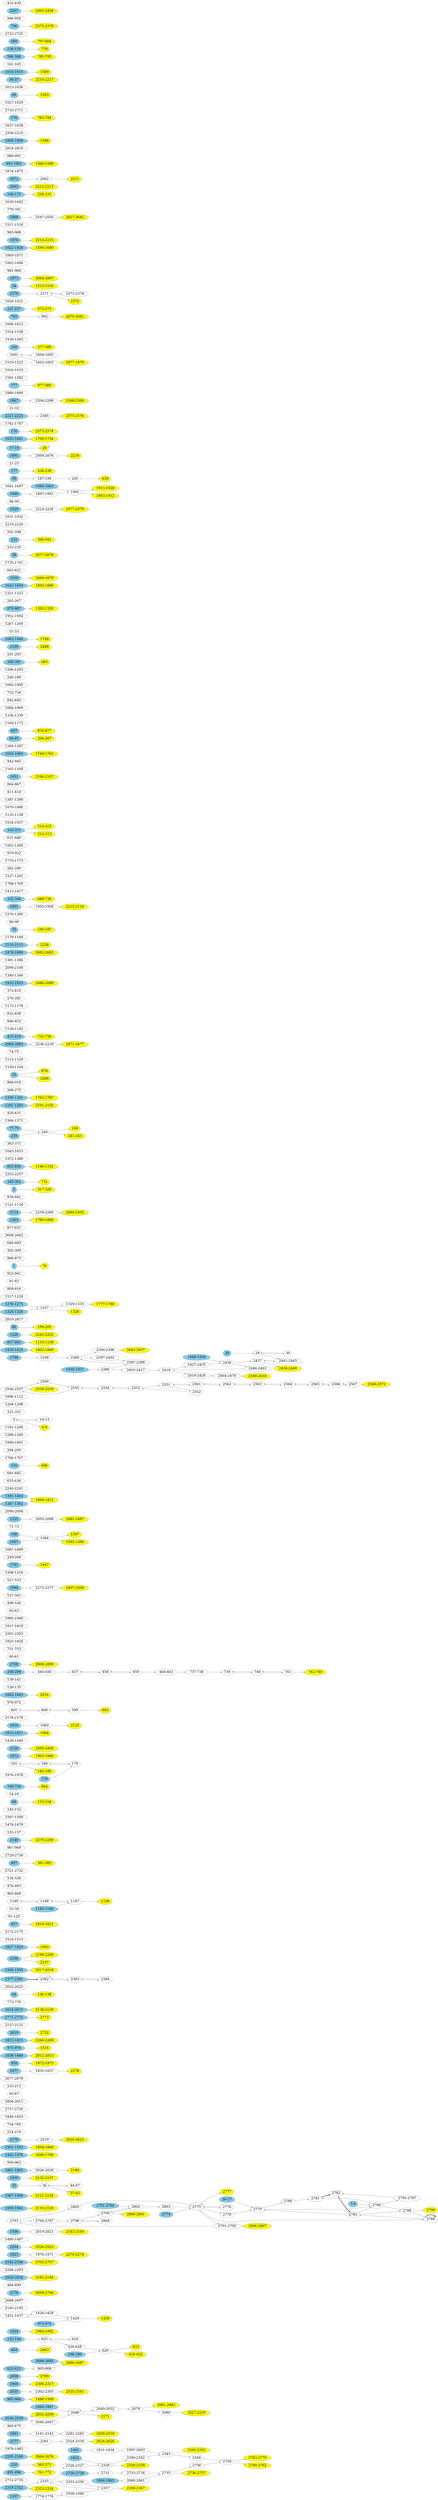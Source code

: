 digraph SpacerGraph {
rankdir="LR";
node [fontsize = 40];
"1441"[style=filled, fillcolor=skyblue]
"1831-1834"
"1997-2003"
"2343"
"2345-2352"[style=filled, fillcolor=yellow]
"2712-2716"
"491-496"[style=filled, fillcolor=skyblue]
"761-772"[style=filled, fillcolor=yellow]
"2318-2322"[style=filled, fillcolor=skyblue]
"2325"
"2353-2356"
"2357"
"2358-2367"[style=filled, fillcolor=yellow]
"220"[style=filled, fillcolor=skyblue]
"562-571"[style=filled, fillcolor=yellow]
"2295-2300"[style=filled, fillcolor=skyblue]
"2664-2676"[style=filled, fillcolor=yellow]
"2726-2728"[style=filled, fillcolor=skyblue]
"2731"
"2733-2734"
"2735"
"2758"
"2759"
"2763-2770"[style=filled, fillcolor=yellow]
"1979-1983"
"2177"[style=filled, fillcolor=skyblue]
"2301"
"2524-2534"
"2624-2626"[style=filled, fillcolor=yellow]
"1841"[style=filled, fillcolor=skyblue]
"2141-2142"
"2281-2283"
"2509-2518"[style=filled, fillcolor=yellow]
"469-475"
"1844-1847"[style=filled, fillcolor=skyblue]
"2048"
"2049-2052"
"2079"
"2081-2083"[style=filled, fillcolor=yellow]
"965-966"[style=filled, fillcolor=skyblue]
"1488-1500"[style=filled, fillcolor=yellow]
"2035"[style=filled, fillcolor=skyblue]
"2302-2305"
"2535-2541"[style=filled, fillcolor=yellow]
"1866"[style=filled, fillcolor=skyblue]
"2306-2317"[style=filled, fillcolor=yellow]
"2698"[style=filled, fillcolor=skyblue]
"2709"[style=filled, fillcolor=yellow]
"2684-2685"[style=filled, fillcolor=skyblue]
"2686-2687"[style=filled, fillcolor=yellow]
"464"[style=filled, fillcolor=skyblue]
"2663"[style=filled, fillcolor=yellow]
"142-144"[style=filled, fillcolor=skyblue]
"625"
"624"
"2036-2039"[style=filled, fillcolor=skyblue]
"2053-2059"[style=filled, fillcolor=yellow]
"1824"[style=filled, fillcolor=skyblue]
"1984-1992"[style=filled, fillcolor=yellow]
"1822"[style=filled, fillcolor=skyblue]
"2328"
"2340-2342"
"2344"
"2760-2762"[style=filled, fillcolor=yellow]
"1431-1437"
"1426-1428"
"1429"
"2185-2195"
"2688-2697"
"2176"[style=filled, fillcolor=skyblue]
"2699-2700"[style=filled, fillcolor=yellow]
"484-490"
"2029-2034"[style=filled, fillcolor=skyblue]
"2181-2184"[style=filled, fillcolor=yellow]
"2284-2293"
"2542-2546"[style=filled, fillcolor=skyblue]
"2703-2707"[style=filled, fillcolor=yellow]
"1823"[style=filled, fillcolor=skyblue]
"1970-1971"
"2270-2274"[style=filled, fillcolor=yellow]
"2294"[style=filled, fillcolor=skyblue]
"2520-2523"[style=filled, fillcolor=yellow]
"1480-1487"
"1506"[style=filled, fillcolor=skyblue]
"2019-2021"
"2143-2169"[style=filled, fillcolor=yellow]
"2793"
"2805"
"2775"
"2791-2792"
"2806-2807"[style=filled, fillcolor=yellow]
"1959-1963"[style=filled, fillcolor=skyblue]
"2119-2120"[style=filled, fillcolor=yellow]
"1967-1968"[style=filled, fillcolor=skyblue]
"2121-2124"[style=filled, fillcolor=yellow]
"35"[style=filled, fillcolor=skyblue]
"36"
"44-47"
"37-43"[style=filled, fillcolor=yellow]
"1830"[style=filled, fillcolor=skyblue]
"2132-2137"[style=filled, fillcolor=yellow]
"2040-2047"
"2171"[style=filled, fillcolor=yellow]
"1861-1863"[style=filled, fillcolor=skyblue]
"2026-2028"
"2180"[style=filled, fillcolor=yellow]
"959-963"
"1442-1476"[style=filled, fillcolor=skyblue]
"1698-1708"[style=filled, fillcolor=yellow]
"1854-1860"[style=filled, fillcolor=yellow]
"2323-2324"[style=filled, fillcolor=yellow]
"2170"[style=filled, fillcolor=skyblue]
"2519"
"2620-2623"[style=filled, fillcolor=yellow]
"214-219"
"754-760"
"1848-1853"
"2717-2720"
"2004-2011"
"65-67"
"210-213"
"2677-2678"
"1477"[style=filled, fillcolor=skyblue]
"1835-1837"
"2278"[style=filled, fillcolor=yellow]
"958"[style=filled, fillcolor=skyblue]
"1972-1975"[style=filled, fillcolor=yellow]
"1838-1840"[style=filled, fillcolor=skyblue]
"2012-2013"[style=filled, fillcolor=yellow]
"975-976"[style=filled, fillcolor=skyblue]
"1514"[style=filled, fillcolor=yellow]
"1813-1815"[style=filled, fillcolor=skyblue]
"2268-2269"[style=filled, fillcolor=yellow]
"2619"[style=filled, fillcolor=skyblue]
"2732"[style=filled, fillcolor=yellow]
"2127-2131"
"2771-2772"[style=filled, fillcolor=skyblue]
"2773"[style=filled, fillcolor=yellow]
"2014-2015"[style=filled, fillcolor=skyblue]
"2138-2139"[style=filled, fillcolor=yellow]
"773-776"
"64"[style=filled, fillcolor=skyblue]
"136-138"[style=filled, fillcolor=yellow]
"2022-2025"
"2377-2381"[style=filled, fillcolor=skyblue]
"2382"
"973-974"[style=filled, fillcolor=skyblue]
"1430"[style=filled, fillcolor=yellow]
"1504-1505"[style=filled, fillcolor=skyblue]
"2017-2018"[style=filled, fillcolor=yellow]
"2196"[style=filled, fillcolor=skyblue]
"2198-2200"[style=filled, fillcolor=yellow]
"1827-1829"[style=filled, fillcolor=skyblue]
"1993"[style=filled, fillcolor=yellow]
"1510-1513"
"2172-2175"
"957"[style=filled, fillcolor=skyblue]
"1819-1821"[style=filled, fillcolor=yellow]
"91-125"
"33-34"
"1189"
"1188"
"1187"
"1190"[style=filled, fillcolor=yellow]
"1501-1503"[style=filled, fillcolor=skyblue]
"2778"
"2779"
"2780"
"2781"
"2782"
"2783"
"2784"
"2788"
"2790"[style=filled, fillcolor=yellow]
"465-468"
"476-483"
"534-536"
"2721-2722"
"497"[style=filled, fillcolor=skyblue]
"581-585"[style=filled, fillcolor=yellow]
"2729-2730"
"967-969"
"2140"[style=filled, fillcolor=skyblue]
"2279-2280"[style=filled, fillcolor=yellow]
"155-157"
"1478-1479"
"2701-2702"[style=filled, fillcolor=skyblue]
"2802"
"2799"
"2803"
"2777"[style=filled, fillcolor=yellow]
"1507-1509"
"145-152"
"68"[style=filled, fillcolor=skyblue]
"153-154"[style=filled, fillcolor=yellow]
"14-16"
"749-750"[style=filled, fillcolor=skyblue]
"964"[style=filled, fillcolor=yellow]
"1976-1978"
"181"
"180"
"179"
"1812"[style=filled, fillcolor=skyblue]
"1965-1966"[style=filled, fillcolor=yellow]
"2126"[style=filled, fillcolor=skyblue]
"2495-2496"[style=filled, fillcolor=yellow]
"1438-1440"
"1810-1811"[style=filled, fillcolor=skyblue]
"1964"[style=filled, fillcolor=yellow]
"1816"[style=filled, fillcolor=skyblue]
"1969"
"2125"[style=filled, fillcolor=yellow]
"2178-2179"
"601"
"600"
"599"
"602"[style=filled, fillcolor=yellow]
"970-972"
"1842-1843"[style=filled, fillcolor=skyblue]
"2016"[style=filled, fillcolor=yellow]
"126-135"
"1864-1865"[style=filled, fillcolor=skyblue]
"2060-2061"
"2736-2757"[style=filled, fillcolor=yellow]
"139-141"
"208-209"[style=filled, fillcolor=skyblue]
"440-456"
"457"
"458"
"459"
"460-463"
"737-738"
"739"
"740"
"741"
"742-748"[style=filled, fillcolor=yellow]
"2808-2809"[style=filled, fillcolor=yellow]
"60-61"
"751-753"
"1825-1826"
"2201-2203"
"1817-1818"
"1995-1996"
"62-63"
"2197"[style=filled, fillcolor=yellow]
"498-526"
"537-561"
"1994"[style=filled, fillcolor=skyblue]
"2275-2277"
"2497-2508"[style=filled, fillcolor=yellow]
"527-533"
"1208-1216"
"1781"[style=filled, fillcolor=skyblue]
"1947"[style=filled, fillcolor=yellow]
"249-264"
"1087-1089"
"198"[style=filled, fillcolor=skyblue]
"1584"
"1587"[style=filled, fillcolor=yellow]
"71-73"
"1225"[style=filled, fillcolor=skyblue]
"2095-2098"
"2481-2487"[style=filled, fillcolor=yellow]
"2090-2094"
"1391-1403"[style=filled, fillcolor=skyblue]
"1404-1412"[style=filled, fillcolor=yellow]
"2240-2241"
"635-636"
"681-682"
"316"[style=filled, fillcolor=skyblue]
"686"[style=filled, fillcolor=yellow]
"1766-1767"
"294-295"
"1090-1091"
"1288-1289"
"2708"[style=filled, fillcolor=skyblue]
"1191-1206"
"2794-2797"
"2798"
"2804"
"2800-2801"[style=filled, fillcolor=yellow]
"5"
"10-13"
"6-9"[style=filled, fillcolor=yellow]
"2080"
"2227-2235"[style=filled, fillcolor=yellow]
"321-331"
"1294-1298"
"1096-1112"
"2556-2557"
"2560"
"2555"
"2554"
"2553"
"2551"
"2561"
"2562"
"2563"
"2564"
"2565"
"2566"
"2567"
"2568-2572"[style=filled, fillcolor=yellow]
"26-27"[style=filled, fillcolor=skyblue]
"1788"[style=filled, fillcolor=skyblue]
"2108"
"2389"
"2397-2402"
"2387-2388"
"1418-1425"[style=filled, fillcolor=skyblue]
"1802-1809"[style=filled, fillcolor=yellow]
"3-4"[style=filled, fillcolor=skyblue]
"2785-2787"
"857-863"[style=filled, fillcolor=skyblue]
"1153-1158"[style=filled, fillcolor=yellow]
"1226"[style=filled, fillcolor=skyblue]
"2242-2252"[style=filled, fillcolor=yellow]
"1207"[style=filled, fillcolor=skyblue]
"1774-1776"
"1938-1946"
"2326-2327"
"2329-2339"[style=filled, fillcolor=yellow]
"80"[style=filled, fillcolor=skyblue]
"199-205"[style=filled, fillcolor=yellow]
"2810-2817"
"1270-1275"[style=filled, fillcolor=skyblue]
"1327"
"1329-1335"
"1777-1780"[style=filled, fillcolor=yellow]
"1347-1362"[style=filled, fillcolor=skyblue]
"2384"
"2383"
"1217-1224"
"809-816"
"81-83"
"923-941"
"2774"[style=filled, fillcolor=skyblue]
"2776"
"2789"
"1"[style=filled, fillcolor=skyblue]
"76"[style=filled, fillcolor=yellow]
"868-875"
"302-309"
"1930-1931"[style=filled, fillcolor=skyblue]
"2386"
"2403-2417"
"2418"
"2427-2435"
"2436"
"2446-2463"
"2419-2426"
"2464-2470"
"2580-2618"[style=filled, fillcolor=yellow]
"684-685"
"2658-2662"
"817-831"
"296-299"[style=filled, fillcolor=skyblue]
"629"
"633"[style=filled, fillcolor=yellow]
"1363"[style=filled, fillcolor=skyblue]
"1789-1800"[style=filled, fillcolor=yellow]
"2114"[style=filled, fillcolor=skyblue]
"2259-2266"
"2489-2492"[style=filled, fillcolor=yellow]
"1121-1134"
"28"[style=filled, fillcolor=skyblue]
"29"
"30"
"2441-2445"
"2437"
"839-841"
"2"[style=filled, fillcolor=skyblue]
"317-320"[style=filled, fillcolor=yellow]
"345-362"[style=filled, fillcolor=skyblue]
"731"[style=filled, fillcolor=yellow]
"2253-2257"
"853-856"[style=filled, fillcolor=skyblue]
"1146-1152"[style=filled, fillcolor=yellow]
"1372-1380"
"1045-1053"
"363-371"
"77-79"[style=filled, fillcolor=skyblue]
"240"
"244"[style=filled, fillcolor=yellow]
"1364-1371"
"420-431"
"1281-1283"[style=filled, fillcolor=skyblue]
"2101-2105"[style=filled, fillcolor=yellow]
"1299-1301"[style=filled, fillcolor=skyblue]
"1782-1787"[style=filled, fillcolor=yellow]
"1948-1950"[style=filled, fillcolor=skyblue]
"2438-2440"[style=filled, fillcolor=yellow]
"268-275"
"888-918"
"55"[style=filled, fillcolor=skyblue]
"878"[style=filled, fillcolor=yellow]
"1159-1164"
"1113-1120"
"74-75"
"2084-2085"[style=filled, fillcolor=skyblue]
"2236-2239"
"2471-2477"[style=filled, fillcolor=yellow]
"415-419"[style=filled, fillcolor=skyblue]
"735-736"[style=filled, fillcolor=yellow]
"1139-1145"
"846-852"
"832-838"
"1173-1178"
"276-281"
"372-410"
"1932-1933"[style=filled, fillcolor=skyblue]
"2086-2089"[style=filled, fillcolor=yellow]
"1340-1346"
"2099-2100"
"1381-1386"
"2478-2480"[style=filled, fillcolor=skyblue]
"2682-2683"[style=filled, fillcolor=yellow]
"2110-2113"[style=filled, fillcolor=skyblue]
"2258"[style=filled, fillcolor=yellow]
"1179-1184"
"70"[style=filled, fillcolor=skyblue]
"195-197"[style=filled, fillcolor=yellow]
"1324-1326"[style=filled, fillcolor=skyblue]
"1328"[style=filled, fillcolor=yellow]
"86-90"
"1276-1280"
"1801"[style=filled, fillcolor=skyblue]
"1955-1958"
"2115-2118"[style=filled, fillcolor=yellow]
"332-344"[style=filled, fillcolor=skyblue]
"688-730"[style=filled, fillcolor=yellow]
"1413-1417"
"1768-1769"
"1227-1261"
"1185-1186"[style=filled, fillcolor=skyblue]
"282-290"
"1770-1773"
"919-922"
"1262-1266"
"637-680"
"310-311"[style=filled, fillcolor=skyblue]
"314-315"[style=filled, fillcolor=yellow]
"1934-1937"
"1135-1138"
"1070-1086"
"1387-1390"
"411-414"
"864-867"
"1951"[style=filled, fillcolor=skyblue]
"2106-2107"[style=filled, fillcolor=yellow]
"1165-1168"
"942-945"
"1054-1065"[style=filled, fillcolor=skyblue]
"1749-1765"[style=filled, fillcolor=yellow]
"1284-1287"
"84-85"[style=filled, fillcolor=skyblue]
"206-207"[style=filled, fillcolor=yellow]
"687"[style=filled, fillcolor=skyblue]
"876-877"[style=filled, fillcolor=yellow]
"1169-1172"
"1336-1339"
"1066-1069"
"842-845"
"732-734"
"1092-1095"
"312-313"[style=filled, fillcolor=yellow]
"246-248"
"1290-1293"
"300-301"[style=filled, fillcolor=skyblue]
"683"[style=filled, fillcolor=yellow]
"291-293"
"2109"[style=filled, fillcolor=skyblue]
"2488"[style=filled, fillcolor=yellow]
"1042-1044"[style=filled, fillcolor=skyblue]
"1748"[style=filled, fillcolor=yellow]
"51-53"
"1267-1269"
"1952-1954"
"879-887"[style=filled, fillcolor=skyblue]
"1302-1320"[style=filled, fillcolor=yellow]
"265-267"
"1321-1323"
"239"[style=filled, fillcolor=skyblue]
"241-243"[style=filled, fillcolor=yellow]
"1643-1659"[style=filled, fillcolor=skyblue]
"1892-1896"[style=filled, fillcolor=yellow]
"1030"[style=filled, fillcolor=skyblue]
"1664-1679"[style=filled, fillcolor=yellow]
"603-621"
"1735-1741"
"58"[style=filled, fillcolor=skyblue]
"2077-2078"[style=filled, fillcolor=yellow]
"233-235"
"178"[style=filled, fillcolor=skyblue]
"182-186"[style=filled, fillcolor=yellow]
"2390-2396"
"2643-2657"[style=filled, fillcolor=yellow]
"232"[style=filled, fillcolor=skyblue]
"590-591"[style=filled, fillcolor=yellow]
"592-598"
"2219-2220"
"1031-1032"
"626-628"
"630-632"[style=filled, fillcolor=yellow]
"1929"[style=filled, fillcolor=skyblue]
"2224-2226"
"2577-2579"[style=filled, fillcolor=yellow]
"48-50"
"1660-1663"[style=filled, fillcolor=skyblue]
"1902"
"1913-1928"[style=filled, fillcolor=yellow]
"622-623"[style=filled, fillcolor=skyblue]
"805-808"
"1681-1697"
"1680"[style=filled, fillcolor=skyblue]
"1897-1901"
"1903-1912"[style=filled, fillcolor=yellow]
"59"[style=filled, fillcolor=skyblue]
"187-194"
"245"
"634"[style=filled, fillcolor=yellow]
"177"[style=filled, fillcolor=skyblue]
"236-238"[style=filled, fillcolor=yellow]
"21-25"
"1891"[style=filled, fillcolor=skyblue]
"2069-2076"
"2218"[style=filled, fillcolor=yellow]
"17-19"[style=filled, fillcolor=skyblue]
"20"[style=filled, fillcolor=yellow]
"1033-1041"[style=filled, fillcolor=skyblue]
"1709-1734"[style=filled, fillcolor=yellow]
"176"[style=filled, fillcolor=skyblue]
"2573-2574"[style=filled, fillcolor=yellow]
"1742-1747"
"2221-2223"[style=filled, fillcolor=skyblue]
"2385"
"2575-2576"[style=filled, fillcolor=yellow]
"31-32"
"1867"[style=filled, fillcolor=skyblue]
"2204-2208"
"2368-2369"[style=filled, fillcolor=yellow]
"1880-1890"
"777"[style=filled, fillcolor=skyblue]
"977-980"[style=filled, fillcolor=yellow]
"1581-1582"
"1016-1019"
"1519-1523"
"1601"
"1604-1605"
"1602-1603"
"1877-1879"[style=filled, fillcolor=yellow]
"160"[style=filled, fillcolor=skyblue]
"577-580"[style=filled, fillcolor=yellow]
"1539-1565"
"1524-1538"
"1606-1612"
"782"[style=filled, fillcolor=skyblue]
"992"
"2679-2681"[style=filled, fillcolor=yellow]
"1007"[style=filled, fillcolor=skyblue]
"1585-1586"[style=filled, fillcolor=yellow]
"221-227"[style=filled, fillcolor=skyblue]
"572-575"[style=filled, fillcolor=yellow]
"1020-1021"
"2370"[style=filled, fillcolor=skyblue]
"2371"
"2373-2374"
"2372"[style=filled, fillcolor=yellow]
"54"[style=filled, fillcolor=skyblue]
"1515-1516"[style=filled, fillcolor=yellow]
"1873"[style=filled, fillcolor=skyblue]
"2064-2067"[style=filled, fillcolor=yellow]
"981-984"
"1002-1006"
"1869-1871"
"1022-1026"[style=filled, fillcolor=skyblue]
"1590-1600"[style=filled, fillcolor=yellow]
"1876"[style=filled, fillcolor=skyblue]
"2214-2215"[style=filled, fillcolor=yellow]
"985-988"
"1517-1518"
"1868"[style=filled, fillcolor=skyblue]
"2547-2550"
"2627-2642"[style=filled, fillcolor=yellow]
"779-781"
"1639-1642"
"166-175"[style=filled, fillcolor=skyblue]
"228-231"[style=filled, fillcolor=yellow]
"2063"[style=filled, fillcolor=skyblue]
"2212-2213"[style=filled, fillcolor=yellow]
"1872"[style=filled, fillcolor=skyblue]
"2062"
"2211"[style=filled, fillcolor=yellow]
"1874-1875"
"993-1001"[style=filled, fillcolor=skyblue]
"1566-1580"[style=filled, fillcolor=yellow]
"989-991"
"2818-2819"
"1008-1009"[style=filled, fillcolor=skyblue]
"1588"[style=filled, fillcolor=yellow]
"2209-2210"
"1637-1638"
"576"[style=filled, fillcolor=skyblue]
"783-784"[style=filled, fillcolor=yellow]
"2710-2711"
"1027-1029"
"69"[style=filled, fillcolor=skyblue]
"1583"[style=filled, fillcolor=yellow]
"1613-1636"
"56-57"[style=filled, fillcolor=skyblue]
"2216-2217"[style=filled, fillcolor=yellow]
"2068"[style=filled, fillcolor=yellow]
"1010-1015"[style=filled, fillcolor=skyblue]
"1589"[style=filled, fillcolor=yellow]
"161-165"
"586-588"[style=filled, fillcolor=skyblue]
"785-795"[style=filled, fillcolor=yellow]
"158-159"[style=filled, fillcolor=skyblue]
"778"[style=filled, fillcolor=yellow]
"2552"
"2558-2559"[style=filled, fillcolor=yellow]
"589"[style=filled, fillcolor=skyblue]
"797-804"[style=filled, fillcolor=yellow]
"2723-2725"
"796"[style=filled, fillcolor=skyblue]
"2375-2376"[style=filled, fillcolor=yellow]
"946-956"
"2267"[style=filled, fillcolor=skyblue]
"2493-2494"[style=filled, fillcolor=yellow]
"432-439"
"1441" -> "1831-1834" [color=red, penwidth=1]
"1831-1834" -> "1997-2003" [color=red, penwidth=1]
"1997-2003" -> "2343" [color=red, penwidth=1]
"2343" -> "2345-2352" [color=red, penwidth=1]
"2343" -> "2344" [penwidth=1]
"491-496" -> "761-772" [penwidth=1]
"2318-2322" -> "2325" [penwidth=1]
"2318-2322" -> "2323-2324" [penwidth=1]
"2325" -> "2353-2356" [penwidth=1]
"2325" -> "2326-2327" [penwidth=1]
"2353-2356" -> "2357" [penwidth=1]
"2357" -> "2325" [penwidth=1]
"2357" -> "2358-2367" [penwidth=1]
"220" -> "562-571" [penwidth=1]
"2295-2300" -> "2664-2676" [penwidth=1]
"2726-2728" -> "2731" [penwidth=1]
"2731" -> "2733-2734" [penwidth=1]
"2733-2734" -> "2735" [penwidth=1]
"2735" -> "2758" [penwidth=1]
"2735" -> "2736-2757" [penwidth=1]
"2758" -> "2759" [penwidth=1]
"2759" -> "2763-2770" [penwidth=1]
"2759" -> "2760-2762" [penwidth=1]
"2177" -> "2301" [penwidth=1]
"2301" -> "2524-2534" [penwidth=1]
"2524-2534" -> "2624-2626" [penwidth=1]
"1841" -> "2141-2142" [penwidth=1]
"2141-2142" -> "2281-2283" [penwidth=1]
"2281-2283" -> "2509-2518" [penwidth=1]
"1844-1847" -> "2048" [penwidth=1]
"2048" -> "2048" [penwidth=1]
"2048" -> "2049-2052" [penwidth=1]
"2048" -> "2171" [penwidth=1]
"2049-2052" -> "2079" [penwidth=1]
"2079" -> "2081-2083" [penwidth=1]
"2079" -> "2080" [penwidth=1]
"965-966" -> "1488-1500" [penwidth=1]
"2035" -> "2302-2305" [penwidth=1]
"2302-2305" -> "2535-2541" [penwidth=1]
"1866" -> "2306-2317" [penwidth=1]
"2698" -> "2709" [penwidth=1]
"2684-2685" -> "2686-2687" [penwidth=1]
"464" -> "2663" [penwidth=1]
"2663" -> "2663" [penwidth=1]
"142-144" -> "625" [penwidth=1]
"625" -> "624" [penwidth=1]
"625" -> "626-628" [penwidth=1]
"624" -> "625" [penwidth=1]
"2036-2039" -> "2053-2059" [penwidth=1]
"2036-2039" -> "2040-2047" [penwidth=1]
"1824" -> "1984-1992" [penwidth=1]
"1822" -> "2328" [penwidth=1]
"2328" -> "2340-2342" [penwidth=1]
"2328" -> "2329-2339" [penwidth=1]
"2340-2342" -> "2343" [penwidth=1]
"2344" -> "2759" [penwidth=1]
"1431-1437" -> "1426-1428" [penwidth=1]
"1426-1428" -> "1429" [penwidth=1]
"1429" -> "1431-1437" [penwidth=1]
"1429" -> "1430" [penwidth=1]
"2176" -> "2699-2700" [penwidth=1]
"2029-2034" -> "2181-2184" [penwidth=1]
"2542-2546" -> "2703-2707" [penwidth=1]
"1823" -> "1970-1971" [penwidth=1]
"1970-1971" -> "2270-2274" [penwidth=1]
"2294" -> "2520-2523" [penwidth=1]
"1506" -> "2019-2021" [penwidth=1]
"2019-2021" -> "2143-2169" [penwidth=1]
"2793" -> "2805" [penwidth=1]
"2793" -> "2794-2797" [penwidth=1]
"2805" -> "2775" [penwidth=1]
"2775" -> "2775" [penwidth=1]
"2775" -> "2791-2792" [penwidth=1]
"2775" -> "2778" [penwidth=1]
"2775" -> "2777" [penwidth=1]
"2775" -> "2776" [penwidth=1]
"2775" -> "2789" [penwidth=1]
"2791-2792" -> "2793" [penwidth=1]
"2791-2792" -> "2806-2807" [penwidth=1]
"1959-1963" -> "2119-2120" [penwidth=1]
"1967-1968" -> "2121-2124" [penwidth=1]
"35" -> "36" [penwidth=1]
"36" -> "44-47" [penwidth=1]
"36" -> "37-43" [penwidth=1]
"44-47" -> "36" [penwidth=1]
"1830" -> "2132-2137" [penwidth=1]
"2040-2047" -> "2048" [penwidth=1]
"1861-1863" -> "2026-2028" [penwidth=1]
"2026-2028" -> "2180" [penwidth=1]
"1442-1476" -> "1698-1708" [penwidth=1]
"2170" -> "2519" [penwidth=1]
"2519" -> "2620-2623" [penwidth=1]
"1477" -> "1835-1837" [penwidth=1]
"1835-1837" -> "2278" [penwidth=1]
"958" -> "1972-1975" [penwidth=1]
"1838-1840" -> "2012-2013" [penwidth=1]
"975-976" -> "1514" [penwidth=1]
"1813-1815" -> "2268-2269" [penwidth=1]
"2619" -> "2732" [penwidth=1]
"2771-2772" -> "2773" [penwidth=1]
"2014-2015" -> "2138-2139" [penwidth=1]
"64" -> "136-138" [penwidth=1]
"2377-2381" -> "2382" [penwidth=4]
"2382" -> "2382" [penwidth=1]
"2382" -> "2383" [penwidth=1]
"973-974" -> "1429" [penwidth=1]
"1504-1505" -> "2017-2018" [penwidth=1]
"2196" -> "2198-2200" [penwidth=1]
"2196" -> "2197" [penwidth=1]
"1827-1829" -> "1993" [penwidth=1]
"957" -> "1819-1821" [penwidth=1]
"1189" -> "1188" [penwidth=1]
"1188" -> "1189" [penwidth=1]
"1188" -> "1187" [penwidth=1]
"1187" -> "1188" [penwidth=1]
"1187" -> "1190" [penwidth=1]
"1501-1503" -> "1854-1860" [penwidth=1]
"2778" -> "2779" [penwidth=1]
"2779" -> "2780" [penwidth=1]
"2779" -> "2784" [penwidth=1]
"2780" -> "2781" [penwidth=1]
"2781" -> "2782" [penwidth=4]
"2782" -> "2783" [penwidth=4]
"2783" -> "2779" [penwidth=1]
"2783" -> "2784" [penwidth=1]
"2783" -> "2788" [penwidth=1]
"2784" -> "2781" [penwidth=1]
"2784" -> "2788" [penwidth=1]
"2784" -> "2785-2787" [penwidth=1]
"2788" -> "2790" [penwidth=1]
"2788" -> "2789" [penwidth=1]
"497" -> "581-585" [penwidth=1]
"2140" -> "2279-2280" [penwidth=1]
"2701-2702" -> "2802" [penwidth=1]
"2802" -> "2799" [penwidth=1]
"2802" -> "2803" [penwidth=1]
"2799" -> "2802" [penwidth=1]
"2799" -> "2800-2801" [penwidth=1]
"2803" -> "2775" [penwidth=1]
"68" -> "153-154" [penwidth=1]
"749-750" -> "964" [penwidth=1]
"181" -> "180" [penwidth=1]
"181" -> "182-186" [penwidth=1]
"180" -> "181" [penwidth=1]
"180" -> "179" [penwidth=1]
"179" -> "180" [penwidth=1]
"1812" -> "1965-1966" [penwidth=1]
"2126" -> "2495-2496" [penwidth=1]
"1810-1811" -> "1964" [penwidth=1]
"1816" -> "1969" [penwidth=1]
"1969" -> "2125" [penwidth=1]
"601" -> "600" [penwidth=1]
"600" -> "601" [penwidth=1]
"600" -> "599" [penwidth=1]
"599" -> "600" [penwidth=1]
"599" -> "602" [penwidth=1]
"1842-1843" -> "2016" [penwidth=1]
"1864-1865" -> "2060-2061" [penwidth=1]
"2060-2061" -> "2735" [penwidth=1]
"208-209" -> "440-456" [penwidth=1]
"440-456" -> "457" [penwidth=1]
"457" -> "458" [penwidth=1]
"458" -> "457" [penwidth=1]
"458" -> "459" [penwidth=1]
"459" -> "458" [penwidth=1]
"459" -> "460-463" [penwidth=1]
"460-463" -> "737-738" [penwidth=1]
"737-738" -> "739" [penwidth=1]
"739" -> "740" [penwidth=1]
"740" -> "739" [penwidth=1]
"740" -> "741" [penwidth=1]
"741" -> "740" [penwidth=1]
"741" -> "742-748" [penwidth=1]
"1994" -> "2275-2277" [penwidth=1]
"2275-2277" -> "2497-2508" [penwidth=1]
"1781" -> "1947" [penwidth=1]
"198" -> "1584" [penwidth=1]
"1584" -> "1587" [penwidth=1]
"1584" -> "1585-1586" [penwidth=1]
"1225" -> "2095-2098" [penwidth=1]
"2095-2098" -> "2481-2487" [penwidth=1]
"1391-1403" -> "1404-1412" [penwidth=1]
"316" -> "686" [penwidth=1]
"2708" -> "2808-2809" [penwidth=1]
"2794-2797" -> "2798" [penwidth=1]
"2798" -> "2799" [penwidth=1]
"2798" -> "2804" [penwidth=1]
"2804" -> "2798" [penwidth=1]
"5" -> "10-13" [penwidth=1]
"5" -> "6-9" [penwidth=1]
"10-13" -> "5" [penwidth=1]
"2080" -> "2227-2235" [penwidth=1]
"2556-2557" -> "2560" [penwidth=1]
"2556-2557" -> "2558-2559" [penwidth=1]
"2560" -> "2555" [penwidth=1]
"2555" -> "2556-2557" [penwidth=1]
"2555" -> "2554" [penwidth=1]
"2554" -> "2555" [penwidth=1]
"2554" -> "2553" [penwidth=1]
"2553" -> "2554" [penwidth=1]
"2553" -> "2551" [penwidth=1]
"2551" -> "2561" [penwidth=1]
"2551" -> "2552" [penwidth=1]
"2561" -> "2551" [penwidth=1]
"2561" -> "2562" [penwidth=1]
"2562" -> "2561" [penwidth=1]
"2562" -> "2563" [penwidth=1]
"2563" -> "2562" [penwidth=1]
"2563" -> "2564" [penwidth=1]
"2564" -> "2563" [penwidth=1]
"2564" -> "2565" [penwidth=1]
"2565" -> "2564" [penwidth=1]
"2565" -> "2566" [penwidth=1]
"2566" -> "2565" [penwidth=1]
"2566" -> "2567" [penwidth=1]
"2567" -> "2566" [penwidth=1]
"2567" -> "2568-2572" [penwidth=1]
"26-27" -> "2779" [penwidth=1]
"1788" -> "2108" [penwidth=1]
"2108" -> "2389" [penwidth=1]
"2389" -> "2397-2402" [penwidth=1]
"2389" -> "2390-2396" [penwidth=1]
"2397-2402" -> "2387-2388" [penwidth=1]
"2387-2388" -> "2389" [penwidth=1]
"1418-1425" -> "1802-1809" [penwidth=1]
"3-4" -> "2784" [penwidth=1]
"2785-2787" -> "2782" [penwidth=1]
"857-863" -> "1153-1158" [penwidth=1]
"1226" -> "2242-2252" [penwidth=1]
"1207" -> "1774-1776" [penwidth=1]
"1774-1776" -> "1938-1946" [penwidth=1]
"1938-1946" -> "2357" [penwidth=1]
"2326-2327" -> "2328" [penwidth=1]
"80" -> "199-205" [penwidth=1]
"1270-1275" -> "1327" [penwidth=1]
"1327" -> "1329-1335" [penwidth=1]
"1327" -> "1328" [penwidth=1]
"1329-1335" -> "1777-1780" [penwidth=1]
"1347-1362" -> "1404-1412" [penwidth=1]
"2384" -> "2383" [penwidth=1]
"2383" -> "2382" [penwidth=1]
"2383" -> "2384" [penwidth=1]
"2774" -> "2775" [penwidth=1]
"2776" -> "2775" [penwidth=1]
"2789" -> "2783" [penwidth=1]
"2789" -> "2789" [penwidth=4]
"1" -> "76" [penwidth=1]
"1930-1931" -> "2386" [penwidth=1]
"2386" -> "2387-2388" [penwidth=1]
"2386" -> "2403-2417" [penwidth=1]
"2403-2417" -> "2418" [penwidth=1]
"2418" -> "2427-2435" [penwidth=1]
"2418" -> "2419-2426" [penwidth=1]
"2427-2435" -> "2436" [penwidth=1]
"2436" -> "2446-2463" [penwidth=1]
"2436" -> "2437" [penwidth=1]
"2446-2463" -> "2418" [penwidth=1]
"2419-2426" -> "2464-2470" [penwidth=1]
"2464-2470" -> "2580-2618" [penwidth=1]
"296-299" -> "629" [penwidth=1]
"629" -> "633" [penwidth=1]
"629" -> "630-632" [penwidth=1]
"1363" -> "1789-1800" [penwidth=1]
"2114" -> "2259-2266" [penwidth=1]
"2259-2266" -> "2489-2492" [penwidth=1]
"28" -> "29" [penwidth=1]
"29" -> "30" [penwidth=1]
"29" -> "2441-2445" [penwidth=1]
"30" -> "29" [penwidth=1]
"2441-2445" -> "2437" [penwidth=1]
"2437" -> "2441-2445" [penwidth=1]
"2437" -> "2438-2440" [penwidth=1]
"2" -> "317-320" [penwidth=1]
"345-362" -> "731" [penwidth=1]
"853-856" -> "1146-1152" [penwidth=1]
"77-79" -> "240" [penwidth=1]
"240" -> "244" [penwidth=1]
"240" -> "241-243" [penwidth=1]
"1281-1283" -> "2101-2105" [penwidth=1]
"1299-1301" -> "1782-1787" [penwidth=1]
"1948-1950" -> "2436" [penwidth=1]
"55" -> "878" [penwidth=1]
"55" -> "2068" [penwidth=1]
"2084-2085" -> "2236-2239" [penwidth=1]
"2236-2239" -> "2471-2477" [penwidth=1]
"415-419" -> "735-736" [penwidth=1]
"1932-1933" -> "2086-2089" [penwidth=1]
"2478-2480" -> "2682-2683" [penwidth=1]
"2110-2113" -> "2258" [penwidth=1]
"70" -> "195-197" [penwidth=1]
"1324-1326" -> "1327" [penwidth=1]
"1801" -> "1955-1958" [penwidth=1]
"1955-1958" -> "2115-2118" [penwidth=1]
"332-344" -> "688-730" [penwidth=1]
"1185-1186" -> "1187" [penwidth=1]
"310-311" -> "314-315" [penwidth=1]
"310-311" -> "312-313" [penwidth=1]
"1951" -> "2106-2107" [penwidth=1]
"1054-1065" -> "1749-1765" [penwidth=1]
"84-85" -> "206-207" [penwidth=1]
"687" -> "876-877" [penwidth=1]
"300-301" -> "683" [penwidth=1]
"2109" -> "2488" [penwidth=1]
"1042-1044" -> "1748" [penwidth=1]
"879-887" -> "1302-1320" [penwidth=1]
"239" -> "240" [penwidth=1]
"1643-1659" -> "1892-1896" [penwidth=1]
"1030" -> "1664-1679" [penwidth=1]
"58" -> "2077-2078" [penwidth=1]
"178" -> "179" [penwidth=1]
"2390-2396" -> "2643-2657" [penwidth=1]
"232" -> "590-591" [penwidth=1]
"626-628" -> "629" [penwidth=1]
"1929" -> "2224-2226" [penwidth=1]
"2224-2226" -> "2577-2579" [penwidth=1]
"1660-1663" -> "1902" [penwidth=1]
"1902" -> "1913-1928" [penwidth=1]
"1902" -> "1903-1912" [penwidth=1]
"622-623" -> "805-808" [penwidth=1]
"805-808" -> "2686-2687" [penwidth=1]
"1680" -> "1897-1901" [penwidth=1]
"1897-1901" -> "1902" [penwidth=1]
"59" -> "187-194" [penwidth=1]
"187-194" -> "245" [penwidth=1]
"245" -> "634" [penwidth=1]
"177" -> "236-238" [penwidth=1]
"1891" -> "2069-2076" [penwidth=1]
"2069-2076" -> "2218" [penwidth=1]
"17-19" -> "20" [penwidth=1]
"20" -> "20" [penwidth=1]
"1033-1041" -> "1709-1734" [penwidth=1]
"176" -> "2573-2574" [penwidth=1]
"2221-2223" -> "2385" [penwidth=1]
"2385" -> "2575-2576" [penwidth=1]
"1867" -> "2204-2208" [penwidth=1]
"2204-2208" -> "2368-2369" [penwidth=1]
"777" -> "977-980" [penwidth=1]
"1601" -> "1604-1605" [penwidth=1]
"1601" -> "1602-1603" [penwidth=1]
"1604-1605" -> "1601" [penwidth=1]
"1602-1603" -> "1877-1879" [penwidth=1]
"160" -> "577-580" [penwidth=1]
"782" -> "992" [penwidth=1]
"992" -> "2679-2681" [penwidth=1]
"1007" -> "1584" [penwidth=1]
"221-227" -> "572-575" [penwidth=1]
"2370" -> "2371" [penwidth=1]
"2371" -> "2373-2374" [penwidth=1]
"2371" -> "2372" [penwidth=1]
"2373-2374" -> "2371" [penwidth=1]
"54" -> "1515-1516" [penwidth=1]
"1873" -> "2064-2067" [penwidth=1]
"1022-1026" -> "1590-1600" [penwidth=1]
"1876" -> "2214-2215" [penwidth=1]
"1868" -> "2547-2550" [penwidth=1]
"2547-2550" -> "2627-2642" [penwidth=1]
"166-175" -> "228-231" [penwidth=1]
"2063" -> "2212-2213" [penwidth=1]
"1872" -> "2062" [penwidth=1]
"2062" -> "2211" [penwidth=1]
"993-1001" -> "1566-1580" [penwidth=1]
"1008-1009" -> "1588" [penwidth=1]
"576" -> "783-784" [penwidth=1]
"69" -> "1583" [penwidth=1]
"56-57" -> "2216-2217" [penwidth=1]
"1010-1015" -> "1589" [penwidth=1]
"586-588" -> "785-795" [penwidth=1]
"158-159" -> "778" [penwidth=1]
"2552" -> "2553" [penwidth=1]
"589" -> "797-804" [penwidth=1]
"796" -> "2375-2376" [penwidth=1]
"2267" -> "2493-2494" [penwidth=1]
}
